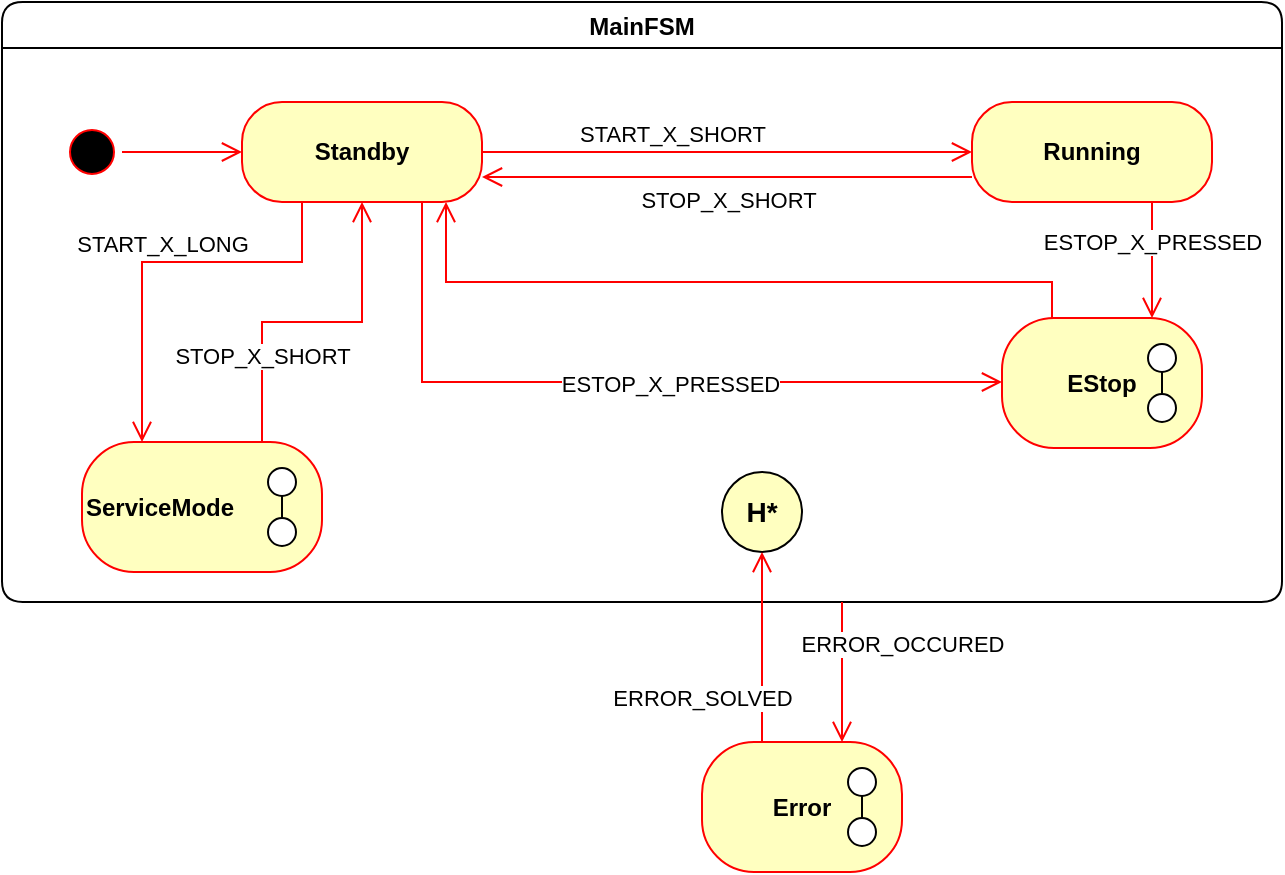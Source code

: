 <mxfile version="20.8.16" type="device" pages="5"><diagram name="main" id="9BBptgbxjqZ7xIuFdk_F"><mxGraphModel dx="988" dy="573" grid="1" gridSize="10" guides="1" tooltips="1" connect="1" arrows="1" fold="1" page="1" pageScale="1" pageWidth="827" pageHeight="1169" math="0" shadow="0"><root><mxCell id="0"/><mxCell id="1" parent="0"/><mxCell id="zGU2goThE1gWJ3c4T70y-29" value="MainFSM" style="swimlane;rounded=1;" parent="1" vertex="1"><mxGeometry x="120" y="150" width="640" height="300" as="geometry"><mxRectangle x="120" y="150" width="90" height="30" as="alternateBounds"/></mxGeometry></mxCell><mxCell id="zGU2goThE1gWJ3c4T70y-30" value="H*" style="ellipse;whiteSpace=wrap;html=1;aspect=fixed;rounded=1;fillColor=#FFFFC0;fontStyle=1;fontSize=14;" parent="zGU2goThE1gWJ3c4T70y-29" vertex="1"><mxGeometry x="360" y="235" width="40" height="40" as="geometry"/></mxCell><mxCell id="zGU2goThE1gWJ3c4T70y-13" value="Running" style="rounded=1;whiteSpace=wrap;html=1;arcSize=40;fontColor=#000000;fillColor=#ffffc0;strokeColor=#ff0000;fontStyle=1" parent="zGU2goThE1gWJ3c4T70y-29" vertex="1"><mxGeometry x="485" y="50" width="120" height="50" as="geometry"/></mxCell><mxCell id="zGU2goThE1gWJ3c4T70y-20" value="ESTOP_X_PRESSED" style="edgeStyle=orthogonalEdgeStyle;html=1;verticalAlign=bottom;endArrow=open;endSize=8;strokeColor=#ff0000;rounded=0;entryX=0.75;entryY=0;entryDx=0;entryDy=0;exitX=0.75;exitY=1;exitDx=0;exitDy=0;" parent="zGU2goThE1gWJ3c4T70y-29" source="zGU2goThE1gWJ3c4T70y-13" target="zGU2goThE1gWJ3c4T70y-42" edge="1"><mxGeometry x="0.005" relative="1" as="geometry"><mxPoint x="570" y="160" as="targetPoint"/><mxPoint x="490" y="160" as="sourcePoint"/><Array as="points"/><mxPoint as="offset"/></mxGeometry></mxCell><mxCell id="zGU2goThE1gWJ3c4T70y-37" value="ServiceMode" style="rounded=1;whiteSpace=wrap;html=1;arcSize=40;fontColor=#000000;fillColor=#ffffc0;strokeColor=#ff0000;fontStyle=1;align=left;" parent="zGU2goThE1gWJ3c4T70y-29" vertex="1"><mxGeometry x="40" y="220" width="120" height="65" as="geometry"/></mxCell><mxCell id="zGU2goThE1gWJ3c4T70y-36" value="" style="group" parent="zGU2goThE1gWJ3c4T70y-29" vertex="1" connectable="0"><mxGeometry x="130" y="225" width="20" height="55" as="geometry"/></mxCell><mxCell id="zGU2goThE1gWJ3c4T70y-34" value="" style="ellipse;whiteSpace=wrap;html=1;aspect=fixed;rounded=1;fontSize=14;fillColor=#FFFFFF;" parent="zGU2goThE1gWJ3c4T70y-36" vertex="1"><mxGeometry x="3" y="33" width="14" height="14" as="geometry"/></mxCell><mxCell id="zGU2goThE1gWJ3c4T70y-33" value="" style="ellipse;whiteSpace=wrap;html=1;aspect=fixed;rounded=1;fontSize=14;fillColor=#FFFFFF;" parent="zGU2goThE1gWJ3c4T70y-36" vertex="1"><mxGeometry x="3" y="8" width="14" height="14" as="geometry"/></mxCell><mxCell id="zGU2goThE1gWJ3c4T70y-35" style="edgeStyle=orthogonalEdgeStyle;rounded=0;orthogonalLoop=1;jettySize=auto;html=1;exitX=0.5;exitY=1;exitDx=0;exitDy=0;entryX=0.5;entryY=0;entryDx=0;entryDy=0;strokeColor=#000000;fontSize=14;endArrow=none;endFill=0;" parent="zGU2goThE1gWJ3c4T70y-36" source="zGU2goThE1gWJ3c4T70y-33" target="zGU2goThE1gWJ3c4T70y-34" edge="1"><mxGeometry relative="1" as="geometry"/></mxCell><mxCell id="zGU2goThE1gWJ3c4T70y-42" value="EStop" style="rounded=1;whiteSpace=wrap;html=1;arcSize=40;fontColor=#000000;fillColor=#ffffc0;strokeColor=#ff0000;fontStyle=1;align=center;" parent="zGU2goThE1gWJ3c4T70y-29" vertex="1"><mxGeometry x="500" y="158" width="100" height="65" as="geometry"/></mxCell><mxCell id="zGU2goThE1gWJ3c4T70y-38" value="" style="group" parent="zGU2goThE1gWJ3c4T70y-29" vertex="1" connectable="0"><mxGeometry x="570" y="163" width="20" height="55" as="geometry"/></mxCell><mxCell id="zGU2goThE1gWJ3c4T70y-39" value="" style="ellipse;whiteSpace=wrap;html=1;aspect=fixed;rounded=1;fontSize=14;fillColor=#FFFFFF;" parent="zGU2goThE1gWJ3c4T70y-38" vertex="1"><mxGeometry x="3" y="33" width="14" height="14" as="geometry"/></mxCell><mxCell id="zGU2goThE1gWJ3c4T70y-40" value="" style="ellipse;whiteSpace=wrap;html=1;aspect=fixed;rounded=1;fontSize=14;fillColor=#FFFFFF;" parent="zGU2goThE1gWJ3c4T70y-38" vertex="1"><mxGeometry x="3" y="8" width="14" height="14" as="geometry"/></mxCell><mxCell id="zGU2goThE1gWJ3c4T70y-41" style="edgeStyle=orthogonalEdgeStyle;rounded=0;orthogonalLoop=1;jettySize=auto;html=1;exitX=0.5;exitY=1;exitDx=0;exitDy=0;entryX=0.5;entryY=0;entryDx=0;entryDy=0;strokeColor=#000000;fontSize=14;endArrow=none;endFill=0;" parent="zGU2goThE1gWJ3c4T70y-38" source="zGU2goThE1gWJ3c4T70y-40" target="zGU2goThE1gWJ3c4T70y-39" edge="1"><mxGeometry relative="1" as="geometry"/></mxCell><mxCell id="zGU2goThE1gWJ3c4T70y-1" value="" style="ellipse;html=1;shape=startState;fillColor=#000000;strokeColor=#ff0000;" parent="zGU2goThE1gWJ3c4T70y-29" vertex="1"><mxGeometry x="30" y="60" width="30" height="30" as="geometry"/></mxCell><mxCell id="zGU2goThE1gWJ3c4T70y-2" value="" style="edgeStyle=orthogonalEdgeStyle;html=1;verticalAlign=bottom;endArrow=open;endSize=8;strokeColor=#ff0000;rounded=0;entryX=0;entryY=0.5;entryDx=0;entryDy=0;" parent="1" source="zGU2goThE1gWJ3c4T70y-1" target="zGU2goThE1gWJ3c4T70y-9" edge="1"><mxGeometry relative="1" as="geometry"><mxPoint x="280" y="220" as="targetPoint"/><mxPoint x="200" y="225" as="sourcePoint"/><Array as="points"/></mxGeometry></mxCell><mxCell id="zGU2goThE1gWJ3c4T70y-9" value="Standby" style="rounded=1;whiteSpace=wrap;html=1;arcSize=40;fontColor=#000000;fillColor=#ffffc0;strokeColor=#ff0000;fontStyle=1" parent="1" vertex="1"><mxGeometry x="240" y="200" width="120" height="50" as="geometry"/></mxCell><mxCell id="zGU2goThE1gWJ3c4T70y-15" value="START_X_SHORT" style="edgeStyle=orthogonalEdgeStyle;html=1;verticalAlign=bottom;endArrow=open;endSize=8;strokeColor=#ff0000;rounded=0;entryX=0;entryY=0.5;entryDx=0;entryDy=0;exitX=1;exitY=0.5;exitDx=0;exitDy=0;" parent="1" source="zGU2goThE1gWJ3c4T70y-9" target="zGU2goThE1gWJ3c4T70y-13" edge="1"><mxGeometry x="-0.223" relative="1" as="geometry"><mxPoint x="250" y="230" as="targetPoint"/><mxPoint x="380" y="250" as="sourcePoint"/><Array as="points"/><mxPoint as="offset"/></mxGeometry></mxCell><mxCell id="zGU2goThE1gWJ3c4T70y-16" value="STOP_X_SHORT" style="edgeStyle=orthogonalEdgeStyle;html=1;verticalAlign=bottom;endArrow=open;endSize=8;strokeColor=#ff0000;rounded=0;entryX=1;entryY=0.75;entryDx=0;entryDy=0;exitX=0;exitY=0.75;exitDx=0;exitDy=0;" parent="1" source="zGU2goThE1gWJ3c4T70y-13" target="zGU2goThE1gWJ3c4T70y-9" edge="1"><mxGeometry y="20" relative="1" as="geometry"><mxPoint x="490" y="280" as="targetPoint"/><mxPoint x="370" y="280" as="sourcePoint"/><Array as="points"/><mxPoint as="offset"/></mxGeometry></mxCell><mxCell id="zGU2goThE1gWJ3c4T70y-19" value="ERROR_OCCURED" style="edgeStyle=orthogonalEdgeStyle;html=1;verticalAlign=bottom;endArrow=open;endSize=8;strokeColor=#ff0000;rounded=0;entryX=0.5;entryY=0;entryDx=0;entryDy=0;" parent="1" edge="1"><mxGeometry x="-0.143" y="30" relative="1" as="geometry"><mxPoint x="540" y="520" as="targetPoint"/><mxPoint x="540" y="450" as="sourcePoint"/><Array as="points"/><mxPoint as="offset"/></mxGeometry></mxCell><mxCell id="zGU2goThE1gWJ3c4T70y-21" value="" style="edgeStyle=orthogonalEdgeStyle;html=1;verticalAlign=bottom;endArrow=open;endSize=8;strokeColor=#ff0000;rounded=0;exitX=0.25;exitY=0;exitDx=0;exitDy=0;" parent="1" source="zGU2goThE1gWJ3c4T70y-42" edge="1"><mxGeometry relative="1" as="geometry"><mxPoint x="342" y="250" as="targetPoint"/><mxPoint x="650" y="310" as="sourcePoint"/><Array as="points"><mxPoint x="645" y="290"/><mxPoint x="342" y="290"/></Array></mxGeometry></mxCell><mxCell id="zGU2goThE1gWJ3c4T70y-24" value="START_X_LONG" style="edgeStyle=orthogonalEdgeStyle;html=1;verticalAlign=bottom;endArrow=open;endSize=8;strokeColor=#ff0000;rounded=0;entryX=0.25;entryY=0;entryDx=0;entryDy=0;exitX=0.25;exitY=1;exitDx=0;exitDy=0;" parent="1" source="zGU2goThE1gWJ3c4T70y-9" target="zGU2goThE1gWJ3c4T70y-37" edge="1"><mxGeometry relative="1" as="geometry"><mxPoint x="190" y="360" as="targetPoint"/><mxPoint x="520" y="250" as="sourcePoint"/><Array as="points"><mxPoint x="270" y="280"/><mxPoint x="190" y="280"/></Array><mxPoint as="offset"/></mxGeometry></mxCell><mxCell id="zGU2goThE1gWJ3c4T70y-25" value="STOP_X_SHORT" style="edgeStyle=orthogonalEdgeStyle;html=1;verticalAlign=bottom;endArrow=open;endSize=8;strokeColor=#ff0000;rounded=0;entryX=0.5;entryY=1;entryDx=0;entryDy=0;exitX=0.75;exitY=0;exitDx=0;exitDy=0;" parent="1" source="zGU2goThE1gWJ3c4T70y-37" target="zGU2goThE1gWJ3c4T70y-9" edge="1"><mxGeometry x="-0.6" relative="1" as="geometry"><mxPoint x="310.0" y="370" as="targetPoint"/><mxPoint x="270" y="360" as="sourcePoint"/><Array as="points"/><mxPoint as="offset"/></mxGeometry></mxCell><mxCell id="zGU2goThE1gWJ3c4T70y-31" value="ERROR_SOLVED" style="edgeStyle=orthogonalEdgeStyle;html=1;verticalAlign=bottom;endArrow=open;endSize=8;strokeColor=#ff0000;rounded=0;entryX=0.5;entryY=1;entryDx=0;entryDy=0;exitX=0.25;exitY=0;exitDx=0;exitDy=0;" parent="1" target="zGU2goThE1gWJ3c4T70y-30" edge="1"><mxGeometry x="-0.715" y="30" relative="1" as="geometry"><mxPoint x="740" y="380" as="targetPoint"/><mxPoint x="500" y="520" as="sourcePoint"/><Array as="points"><mxPoint x="500" y="430"/><mxPoint x="500" y="430"/></Array><mxPoint as="offset"/></mxGeometry></mxCell><mxCell id="zGU2goThE1gWJ3c4T70y-32" value="ESTOP_X_PRESSED" style="edgeStyle=orthogonalEdgeStyle;html=1;verticalAlign=bottom;endArrow=open;endSize=8;strokeColor=#ff0000;rounded=0;entryX=0;entryY=0.5;entryDx=0;entryDy=0;exitX=0.75;exitY=1;exitDx=0;exitDy=0;" parent="1" source="zGU2goThE1gWJ3c4T70y-9" target="zGU2goThE1gWJ3c4T70y-42" edge="1"><mxGeometry x="0.125" y="-10" relative="1" as="geometry"><mxPoint x="610" y="340" as="targetPoint"/><mxPoint x="400" y="380" as="sourcePoint"/><Array as="points"><mxPoint x="330" y="340"/><mxPoint x="620" y="340"/></Array><mxPoint as="offset"/></mxGeometry></mxCell><mxCell id="zGU2goThE1gWJ3c4T70y-43" value="Error" style="rounded=1;whiteSpace=wrap;html=1;arcSize=40;fontColor=#000000;fillColor=#ffffc0;strokeColor=#ff0000;fontStyle=1;align=center;" parent="1" vertex="1"><mxGeometry x="470" y="520" width="100" height="65" as="geometry"/></mxCell><mxCell id="zGU2goThE1gWJ3c4T70y-44" value="" style="group" parent="1" vertex="1" connectable="0"><mxGeometry x="540" y="525" width="20" height="55" as="geometry"/></mxCell><mxCell id="zGU2goThE1gWJ3c4T70y-45" value="" style="ellipse;whiteSpace=wrap;html=1;aspect=fixed;rounded=1;fontSize=14;fillColor=#FFFFFF;" parent="zGU2goThE1gWJ3c4T70y-44" vertex="1"><mxGeometry x="3" y="33" width="14" height="14" as="geometry"/></mxCell><mxCell id="zGU2goThE1gWJ3c4T70y-46" value="" style="ellipse;whiteSpace=wrap;html=1;aspect=fixed;rounded=1;fontSize=14;fillColor=#FFFFFF;" parent="zGU2goThE1gWJ3c4T70y-44" vertex="1"><mxGeometry x="3" y="8" width="14" height="14" as="geometry"/></mxCell><mxCell id="zGU2goThE1gWJ3c4T70y-47" style="edgeStyle=orthogonalEdgeStyle;rounded=0;orthogonalLoop=1;jettySize=auto;html=1;exitX=0.5;exitY=1;exitDx=0;exitDy=0;entryX=0.5;entryY=0;entryDx=0;entryDy=0;strokeColor=#000000;fontSize=14;endArrow=none;endFill=0;" parent="zGU2goThE1gWJ3c4T70y-44" source="zGU2goThE1gWJ3c4T70y-46" target="zGU2goThE1gWJ3c4T70y-45" edge="1"><mxGeometry relative="1" as="geometry"/></mxCell></root></mxGraphModel></diagram><diagram id="QllDfX1K9tjjs9wqF1pc" name="motor"><mxGraphModel dx="2074" dy="1204" grid="1" gridSize="10" guides="1" tooltips="1" connect="1" arrows="1" fold="1" page="1" pageScale="1" pageWidth="827" pageHeight="1169" math="0" shadow="0"><root><mxCell id="0"/><mxCell id="1" parent="0"/><mxCell id="At9viTftD_6Yw0bHEOXi-9" value="MotorFSM" style="swimlane;rounded=1;fillColor=none;startSize=23;" parent="1" vertex="1"><mxGeometry x="120" y="150" width="800" height="300" as="geometry"><mxRectangle x="120" y="150" width="90" height="30" as="alternateBounds"/></mxGeometry></mxCell><mxCell id="At9viTftD_6Yw0bHEOXi-23" value="" style="ellipse;html=1;shape=startState;fillColor=#000000;strokeColor=#ff0000;" parent="At9viTftD_6Yw0bHEOXi-9" vertex="1"><mxGeometry x="30" y="60" width="30" height="30" as="geometry"/></mxCell><mxCell id="At9viTftD_6Yw0bHEOXi-31" value="Stopped" style="swimlane;fontStyle=1;align=center;verticalAlign=middle;childLayout=stackLayout;horizontal=1;startSize=30;horizontalStack=0;resizeParent=0;resizeLast=1;container=0;fontColor=#000000;collapsible=0;rounded=1;arcSize=30;strokeColor=#ff0000;fillColor=#ffffc0;swimlaneFillColor=#ffffc0;dropTarget=0;" parent="At9viTftD_6Yw0bHEOXi-9" vertex="1"><mxGeometry x="120" y="45" width="160" height="85" as="geometry"/></mxCell><mxCell id="At9viTftD_6Yw0bHEOXi-32" value="&lt;div style=&quot;&quot;&gt;&lt;span style=&quot;background-color: initial;&quot;&gt;entry / stopMotor()&lt;/span&gt;&lt;/div&gt;exit /" style="text;html=1;strokeColor=none;fillColor=none;align=left;verticalAlign=top;spacingLeft=4;spacingRight=4;whiteSpace=wrap;overflow=hidden;rotatable=0;fontColor=#000000;" parent="At9viTftD_6Yw0bHEOXi-31" vertex="1"><mxGeometry y="30" width="160" height="55" as="geometry"/></mxCell><mxCell id="At9viTftD_6Yw0bHEOXi-33" value="(stop == false &amp;amp;&amp;amp; slow == false &amp;amp;&amp;amp; right == true)" style="edgeStyle=orthogonalEdgeStyle;html=1;verticalAlign=bottom;endArrow=open;endSize=8;strokeColor=#ff0000;rounded=0;entryX=0;entryY=0;entryDx=0;entryDy=0;" parent="At9viTftD_6Yw0bHEOXi-9" target="At9viTftD_6Yw0bHEOXi-35" edge="1"><mxGeometry relative="1" as="geometry"><mxPoint x="260" y="170" as="targetPoint"/><mxPoint x="280" y="75" as="sourcePoint"/><Array as="points"><mxPoint x="430" y="75"/><mxPoint x="430" y="75"/></Array></mxGeometry></mxCell><mxCell id="At9viTftD_6Yw0bHEOXi-1" value="" style="edgeStyle=orthogonalEdgeStyle;html=1;verticalAlign=bottom;endArrow=open;endSize=8;strokeColor=#ff0000;rounded=0;entryX=0;entryY=0;entryDx=0;entryDy=0;" parent="At9viTftD_6Yw0bHEOXi-9" source="At9viTftD_6Yw0bHEOXi-23" target="At9viTftD_6Yw0bHEOXi-32" edge="1"><mxGeometry relative="1" as="geometry"><mxPoint x="120" y="75" as="targetPoint"/><mxPoint x="80" y="75" as="sourcePoint"/><Array as="points"><mxPoint x="110" y="75"/><mxPoint x="110" y="75"/></Array></mxGeometry></mxCell><mxCell id="At9viTftD_6Yw0bHEOXi-37" value="RightSlow" style="swimlane;fontStyle=1;align=center;verticalAlign=middle;childLayout=stackLayout;horizontal=1;startSize=30;horizontalStack=0;resizeParent=0;resizeLast=1;container=0;fontColor=#000000;collapsible=0;rounded=1;arcSize=30;strokeColor=#ff0000;fillColor=#ffffc0;swimlaneFillColor=#ffffc0;dropTarget=0;" parent="At9viTftD_6Yw0bHEOXi-9" vertex="1"><mxGeometry x="340" y="170" width="190" height="85" as="geometry"/></mxCell><mxCell id="At9viTftD_6Yw0bHEOXi-38" value="entry / motorRightSlow()&lt;br&gt;exit /" style="text;html=1;strokeColor=none;fillColor=none;align=left;verticalAlign=top;spacingLeft=4;spacingRight=4;whiteSpace=wrap;overflow=hidden;rotatable=0;fontColor=#000000;" parent="At9viTftD_6Yw0bHEOXi-37" vertex="1"><mxGeometry y="30" width="190" height="55" as="geometry"/></mxCell><mxCell id="At9viTftD_6Yw0bHEOXi-41" value="(stop == false &amp;amp;&amp;amp; &lt;br&gt;slow == true &amp;amp;&amp;amp; &lt;br&gt;right == true)" style="edgeStyle=orthogonalEdgeStyle;html=1;verticalAlign=bottom;endArrow=open;endSize=8;strokeColor=#ff0000;rounded=0;entryX=0;entryY=0;entryDx=0;entryDy=0;exitX=0.75;exitY=1;exitDx=0;exitDy=0;" parent="At9viTftD_6Yw0bHEOXi-9" source="At9viTftD_6Yw0bHEOXi-32" target="At9viTftD_6Yw0bHEOXi-38" edge="1"><mxGeometry x="-0.294" relative="1" as="geometry"><mxPoint x="560.0" y="149.58" as="targetPoint"/><mxPoint x="240" y="149.58" as="sourcePoint"/><Array as="points"><mxPoint x="240" y="200"/></Array><mxPoint as="offset"/></mxGeometry></mxCell><mxCell id="At9viTftD_6Yw0bHEOXi-42" value="(stop == true)" style="edgeStyle=orthogonalEdgeStyle;html=1;verticalAlign=bottom;endArrow=open;endSize=8;strokeColor=#ff0000;rounded=0;entryX=0.25;entryY=1;entryDx=0;entryDy=0;exitX=0;exitY=0.5;exitDx=0;exitDy=0;" parent="At9viTftD_6Yw0bHEOXi-9" source="At9viTftD_6Yw0bHEOXi-38" target="At9viTftD_6Yw0bHEOXi-32" edge="1"><mxGeometry x="-0.352" y="22" relative="1" as="geometry"><mxPoint x="752.5" y="140" as="targetPoint"/><mxPoint x="540" y="237.5" as="sourcePoint"/><Array as="points"><mxPoint x="300" y="228"/><mxPoint x="160" y="228"/></Array><mxPoint as="offset"/></mxGeometry></mxCell><mxCell id="At9viTftD_6Yw0bHEOXi-34" value="RightFast" style="swimlane;fontStyle=1;align=center;verticalAlign=middle;childLayout=stackLayout;horizontal=1;startSize=30;horizontalStack=0;resizeParent=0;resizeLast=1;container=0;fontColor=#000000;collapsible=0;rounded=1;arcSize=30;strokeColor=#ff0000;fillColor=#ffffc0;swimlaneFillColor=#ffffc0;dropTarget=0;" parent="1" vertex="1"><mxGeometry x="720" y="195" width="190" height="85" as="geometry"/></mxCell><mxCell id="At9viTftD_6Yw0bHEOXi-35" value="entry / motorRightFast()&lt;br&gt;exit /" style="text;html=1;strokeColor=none;fillColor=none;align=left;verticalAlign=top;spacingLeft=4;spacingRight=4;whiteSpace=wrap;overflow=hidden;rotatable=0;fontColor=#000000;" parent="At9viTftD_6Yw0bHEOXi-34" vertex="1"><mxGeometry y="30" width="190" height="55" as="geometry"/></mxCell><mxCell id="At9viTftD_6Yw0bHEOXi-36" value="(stop == true)" style="edgeStyle=orthogonalEdgeStyle;html=1;verticalAlign=bottom;endArrow=open;endSize=8;strokeColor=#ff0000;rounded=0;entryX=1;entryY=0.5;entryDx=0;entryDy=0;exitX=0;exitY=0.5;exitDx=0;exitDy=0;" parent="1" source="At9viTftD_6Yw0bHEOXi-35" target="At9viTftD_6Yw0bHEOXi-32" edge="1"><mxGeometry relative="1" as="geometry"><mxPoint x="560.0" y="320" as="targetPoint"/><mxPoint x="400" y="320" as="sourcePoint"/><Array as="points"><mxPoint x="480" y="253"/><mxPoint x="480" y="253"/></Array></mxGeometry></mxCell><mxCell id="At9viTftD_6Yw0bHEOXi-39" value="(stop == false &amp;amp;&amp;amp; slow == true &amp;amp;&amp;amp; &lt;br&gt;right == true)" style="edgeStyle=orthogonalEdgeStyle;html=1;verticalAlign=bottom;endArrow=open;endSize=8;strokeColor=#ff0000;rounded=0;entryX=1;entryY=0;entryDx=0;entryDy=0;exitX=0.25;exitY=1;exitDx=0;exitDy=0;" parent="1" source="At9viTftD_6Yw0bHEOXi-35" target="At9viTftD_6Yw0bHEOXi-38" edge="1"><mxGeometry x="-0.467" y="-17" relative="1" as="geometry"><mxPoint x="410" y="262.5" as="targetPoint"/><mxPoint x="730" y="262.5" as="sourcePoint"/><Array as="points"><mxPoint x="768" y="350"/></Array><mxPoint as="offset"/></mxGeometry></mxCell><mxCell id="At9viTftD_6Yw0bHEOXi-40" value="(stop == false &amp;amp;&amp;amp; slow == false &amp;amp;&amp;amp; right == true)" style="edgeStyle=orthogonalEdgeStyle;html=1;verticalAlign=bottom;endArrow=open;endSize=8;strokeColor=#ff0000;rounded=0;entryX=0.75;entryY=1;entryDx=0;entryDy=0;exitX=1;exitY=0.5;exitDx=0;exitDy=0;" parent="1" source="At9viTftD_6Yw0bHEOXi-38" target="At9viTftD_6Yw0bHEOXi-35" edge="1"><mxGeometry x="-0.098" y="-22" relative="1" as="geometry"><mxPoint x="740" y="440" as="targetPoint"/><mxPoint x="857.5" y="370" as="sourcePoint"/><Array as="points"><mxPoint x="858" y="378"/><mxPoint x="863" y="378"/></Array><mxPoint as="offset"/></mxGeometry></mxCell><mxCell id="Z-nrUpfUwHJtx0alLLF2-1" value="MotorFSM" style="swimlane;rounded=1;fillColor=none;startSize=23;" parent="1" vertex="1"><mxGeometry x="120" y="520" width="940" height="300" as="geometry"><mxRectangle x="120" y="150" width="90" height="30" as="alternateBounds"/></mxGeometry></mxCell><mxCell id="Z-nrUpfUwHJtx0alLLF2-2" value="" style="ellipse;html=1;shape=startState;fillColor=#000000;strokeColor=#ff0000;" parent="Z-nrUpfUwHJtx0alLLF2-1" vertex="1"><mxGeometry x="30" y="60" width="30" height="30" as="geometry"/></mxCell><mxCell id="Z-nrUpfUwHJtx0alLLF2-3" value="Standby" style="swimlane;fontStyle=1;align=center;verticalAlign=middle;childLayout=stackLayout;horizontal=1;startSize=30;horizontalStack=0;resizeParent=0;resizeLast=1;container=0;fontColor=#000000;collapsible=0;rounded=1;arcSize=30;strokeColor=#ff0000;fillColor=#ffffc0;swimlaneFillColor=#ffffc0;dropTarget=0;" parent="Z-nrUpfUwHJtx0alLLF2-1" vertex="1"><mxGeometry x="120" y="45" width="160" height="85" as="geometry"/></mxCell><mxCell id="Z-nrUpfUwHJtx0alLLF2-4" value="&lt;div style=&quot;&quot;&gt;&lt;span style=&quot;background-color: initial;&quot;&gt;entry / motorStop()&lt;/span&gt;&lt;/div&gt;exit /" style="text;html=1;strokeColor=none;fillColor=none;align=left;verticalAlign=top;spacingLeft=4;spacingRight=4;whiteSpace=wrap;overflow=hidden;rotatable=0;fontColor=#000000;" parent="Z-nrUpfUwHJtx0alLLF2-3" vertex="1"><mxGeometry y="30" width="160" height="55" as="geometry"/></mxCell><mxCell id="Z-nrUpfUwHJtx0alLLF2-6" value="" style="edgeStyle=orthogonalEdgeStyle;html=1;verticalAlign=bottom;endArrow=open;endSize=8;strokeColor=#ff0000;rounded=0;entryX=0;entryY=0;entryDx=0;entryDy=0;" parent="Z-nrUpfUwHJtx0alLLF2-1" source="Z-nrUpfUwHJtx0alLLF2-2" target="Z-nrUpfUwHJtx0alLLF2-4" edge="1"><mxGeometry relative="1" as="geometry"><mxPoint x="120" y="75" as="targetPoint"/><mxPoint x="80" y="75" as="sourcePoint"/><Array as="points"><mxPoint x="110" y="75"/><mxPoint x="110" y="75"/></Array></mxGeometry></mxCell><mxCell id="Z-nrUpfUwHJtx0alLLF2-7" value="RightSlow" style="swimlane;fontStyle=1;align=center;verticalAlign=middle;childLayout=stackLayout;horizontal=1;startSize=30;horizontalStack=0;resizeParent=0;resizeLast=1;container=0;fontColor=#000000;collapsible=0;rounded=1;arcSize=30;strokeColor=#ff0000;fillColor=#ffffc0;swimlaneFillColor=#ffffc0;dropTarget=0;" parent="Z-nrUpfUwHJtx0alLLF2-1" vertex="1"><mxGeometry x="410" y="170" width="190" height="85" as="geometry"/></mxCell><mxCell id="Z-nrUpfUwHJtx0alLLF2-8" value="entry / motorRightSlow()&lt;br&gt;exit /" style="text;html=1;strokeColor=none;fillColor=none;align=left;verticalAlign=top;spacingLeft=4;spacingRight=4;whiteSpace=wrap;overflow=hidden;rotatable=0;fontColor=#000000;" parent="Z-nrUpfUwHJtx0alLLF2-7" vertex="1"><mxGeometry y="30" width="190" height="55" as="geometry"/></mxCell><mxCell id="Z-nrUpfUwHJtx0alLLF2-20" value="Ready" style="swimlane;fontStyle=1;align=center;verticalAlign=middle;childLayout=stackLayout;horizontal=1;startSize=30;horizontalStack=0;resizeParent=0;resizeLast=1;container=0;fontColor=#000000;collapsible=0;rounded=1;arcSize=30;strokeColor=#ff0000;fillColor=#ffffc0;swimlaneFillColor=#ffffc0;dropTarget=0;" parent="Z-nrUpfUwHJtx0alLLF2-1" vertex="1"><mxGeometry x="410" y="45" width="190" height="85" as="geometry"/></mxCell><mxCell id="Z-nrUpfUwHJtx0alLLF2-21" value="entry / motorStop()&lt;br&gt;exit /" style="text;html=1;strokeColor=none;fillColor=none;align=left;verticalAlign=top;spacingLeft=4;spacingRight=4;whiteSpace=wrap;overflow=hidden;rotatable=0;fontColor=#000000;" parent="Z-nrUpfUwHJtx0alLLF2-20" vertex="1"><mxGeometry y="30" width="190" height="55" as="geometry"/></mxCell><mxCell id="Z-nrUpfUwHJtx0alLLF2-11" value="RightFast" style="swimlane;fontStyle=1;align=center;verticalAlign=middle;childLayout=stackLayout;horizontal=1;startSize=30;horizontalStack=0;resizeParent=0;resizeLast=1;container=0;fontColor=#000000;collapsible=0;rounded=1;arcSize=30;strokeColor=#ff0000;fillColor=#ffffc0;swimlaneFillColor=#ffffc0;dropTarget=0;" parent="Z-nrUpfUwHJtx0alLLF2-1" vertex="1"><mxGeometry x="730" y="45" width="190" height="85" as="geometry"/></mxCell><mxCell id="Z-nrUpfUwHJtx0alLLF2-12" value="entry / motorRightFast()&lt;br&gt;exit /" style="text;html=1;strokeColor=none;fillColor=none;align=left;verticalAlign=top;spacingLeft=4;spacingRight=4;whiteSpace=wrap;overflow=hidden;rotatable=0;fontColor=#000000;" parent="Z-nrUpfUwHJtx0alLLF2-11" vertex="1"><mxGeometry y="30" width="190" height="55" as="geometry"/></mxCell><mxCell id="Z-nrUpfUwHJtx0alLLF2-14" value="HM_X_WP_DETECTED" style="edgeStyle=orthogonalEdgeStyle;html=1;verticalAlign=bottom;endArrow=open;endSize=8;strokeColor=#ff0000;rounded=0;entryX=1;entryY=0;entryDx=0;entryDy=0;exitX=0.25;exitY=1;exitDx=0;exitDy=0;" parent="Z-nrUpfUwHJtx0alLLF2-1" source="Z-nrUpfUwHJtx0alLLF2-12" target="Z-nrUpfUwHJtx0alLLF2-8" edge="1"><mxGeometry x="0.273" relative="1" as="geometry"><mxPoint x="290" y="112.5" as="targetPoint"/><mxPoint x="610" y="112.5" as="sourcePoint"/><Array as="points"><mxPoint x="778" y="200"/></Array><mxPoint as="offset"/></mxGeometry></mxCell><mxCell id="Z-nrUpfUwHJtx0alLLF2-15" value="HM_X_TYPE_X" style="edgeStyle=orthogonalEdgeStyle;html=1;verticalAlign=bottom;endArrow=open;endSize=8;strokeColor=#ff0000;rounded=0;entryX=0.75;entryY=1;entryDx=0;entryDy=0;exitX=1;exitY=0.5;exitDx=0;exitDy=0;" parent="Z-nrUpfUwHJtx0alLLF2-1" source="Z-nrUpfUwHJtx0alLLF2-8" target="Z-nrUpfUwHJtx0alLLF2-12" edge="1"><mxGeometry x="-0.514" y="-23" relative="1" as="geometry"><mxPoint x="620" y="290" as="targetPoint"/><mxPoint x="737.5" y="220" as="sourcePoint"/><Array as="points"><mxPoint x="738" y="228"/><mxPoint x="743" y="228"/></Array><mxPoint as="offset"/></mxGeometry></mxCell><mxCell id="Z-nrUpfUwHJtx0alLLF2-22" value="MODE_RUNNING" style="edgeStyle=orthogonalEdgeStyle;html=1;verticalAlign=bottom;endArrow=open;endSize=8;strokeColor=#ff0000;rounded=0;entryX=0;entryY=0;entryDx=0;entryDy=0;exitX=1;exitY=0;exitDx=0;exitDy=0;" parent="Z-nrUpfUwHJtx0alLLF2-1" source="Z-nrUpfUwHJtx0alLLF2-4" target="Z-nrUpfUwHJtx0alLLF2-21" edge="1"><mxGeometry relative="1" as="geometry"><mxPoint x="505" y="370" as="targetPoint"/><mxPoint x="505" y="310" as="sourcePoint"/><Array as="points"><mxPoint x="370" y="75"/><mxPoint x="370" y="75"/></Array><mxPoint as="offset"/></mxGeometry></mxCell><mxCell id="Z-nrUpfUwHJtx0alLLF2-23" value="MODE_STANDBY" style="edgeStyle=orthogonalEdgeStyle;html=1;verticalAlign=bottom;endArrow=open;endSize=8;strokeColor=#ff0000;rounded=0;entryX=1;entryY=0.5;entryDx=0;entryDy=0;exitX=0;exitY=0.5;exitDx=0;exitDy=0;" parent="Z-nrUpfUwHJtx0alLLF2-1" source="Z-nrUpfUwHJtx0alLLF2-21" target="Z-nrUpfUwHJtx0alLLF2-4" edge="1"><mxGeometry y="18" relative="1" as="geometry"><mxPoint x="540.0" y="160" as="targetPoint"/><mxPoint x="380" y="160" as="sourcePoint"/><Array as="points"/><mxPoint as="offset"/></mxGeometry></mxCell><mxCell id="Z-nrUpfUwHJtx0alLLF2-24" value="FBMX_OCCUPIED" style="edgeStyle=orthogonalEdgeStyle;html=1;verticalAlign=bottom;endArrow=open;endSize=8;strokeColor=#ff0000;rounded=0;entryX=0;entryY=0;entryDx=0;entryDy=0;exitX=1;exitY=0;exitDx=0;exitDy=0;" parent="Z-nrUpfUwHJtx0alLLF2-1" source="Z-nrUpfUwHJtx0alLLF2-21" target="Z-nrUpfUwHJtx0alLLF2-12" edge="1"><mxGeometry x="-0.077" relative="1" as="geometry"><mxPoint x="790.0" y="170" as="targetPoint"/><mxPoint x="630" y="170" as="sourcePoint"/><Array as="points"><mxPoint x="730" y="75"/></Array><mxPoint as="offset"/></mxGeometry></mxCell><mxCell id="Z-nrUpfUwHJtx0alLLF2-25" value="FBMX_FREE" style="edgeStyle=orthogonalEdgeStyle;html=1;verticalAlign=bottom;endArrow=open;endSize=8;strokeColor=#ff0000;rounded=0;entryX=1;entryY=0.5;entryDx=0;entryDy=0;exitX=0;exitY=0.5;exitDx=0;exitDy=0;" parent="Z-nrUpfUwHJtx0alLLF2-1" source="Z-nrUpfUwHJtx0alLLF2-12" target="Z-nrUpfUwHJtx0alLLF2-21" edge="1"><mxGeometry x="-0.077" y="18" relative="1" as="geometry"><mxPoint x="780.0" y="170" as="targetPoint"/><mxPoint x="620" y="170" as="sourcePoint"/><Array as="points"><mxPoint x="730" y="103"/><mxPoint x="730" y="103"/></Array><mxPoint as="offset"/></mxGeometry></mxCell><mxCell id="NIm4viSGHaEsy-3yISOH-2" value="H*" style="ellipse;whiteSpace=wrap;html=1;aspect=fixed;rounded=1;fillColor=#FFFFC0;fontStyle=1;fontSize=14;" parent="Z-nrUpfUwHJtx0alLLF2-1" vertex="1"><mxGeometry x="86" y="230" width="40" height="40" as="geometry"/></mxCell><mxCell id="Z-nrUpfUwHJtx0alLLF2-16" value="EmergencyHalt" style="swimlane;fontStyle=1;align=center;verticalAlign=middle;childLayout=stackLayout;horizontal=1;startSize=30;horizontalStack=0;resizeParent=0;resizeLast=1;container=0;fontColor=#000000;collapsible=0;rounded=1;arcSize=30;strokeColor=#ff0000;fillColor=#ffffc0;swimlaneFillColor=#ffffc0;dropTarget=0;" parent="1" vertex="1"><mxGeometry x="640" y="880" width="190" height="85" as="geometry"/></mxCell><mxCell id="Z-nrUpfUwHJtx0alLLF2-17" value="entry / motorStop()&lt;br&gt;exit /" style="text;html=1;strokeColor=none;fillColor=none;align=left;verticalAlign=top;spacingLeft=4;spacingRight=4;whiteSpace=wrap;overflow=hidden;rotatable=0;fontColor=#000000;" parent="Z-nrUpfUwHJtx0alLLF2-16" vertex="1"><mxGeometry y="30" width="190" height="55" as="geometry"/></mxCell><mxCell id="Z-nrUpfUwHJtx0alLLF2-18" value="MODE_EMERGENCY" style="edgeStyle=orthogonalEdgeStyle;html=1;verticalAlign=bottom;endArrow=open;endSize=8;strokeColor=#ff0000;rounded=0;entryX=0.5;entryY=0;entryDx=0;entryDy=0;" parent="1" target="Z-nrUpfUwHJtx0alLLF2-16" edge="1"><mxGeometry x="0.333" relative="1" as="geometry"><mxPoint x="300" y="1000" as="targetPoint"/><mxPoint x="735" y="820" as="sourcePoint"/><Array as="points"><mxPoint x="735" y="860"/><mxPoint x="735" y="860"/></Array><mxPoint as="offset"/></mxGeometry></mxCell><mxCell id="Z-nrUpfUwHJtx0alLLF2-19" value="MODE_STANDBY" style="edgeStyle=orthogonalEdgeStyle;html=1;verticalAlign=bottom;endArrow=open;endSize=8;strokeColor=#ff0000;rounded=0;exitX=0;exitY=0.25;exitDx=0;exitDy=0;" parent="1" source="Z-nrUpfUwHJtx0alLLF2-17" edge="1"><mxGeometry relative="1" as="geometry"><mxPoint x="560" y="820" as="targetPoint"/><mxPoint x="590" y="950" as="sourcePoint"/><Array as="points"><mxPoint x="560" y="924"/></Array></mxGeometry></mxCell><mxCell id="NIm4viSGHaEsy-3yISOH-1" value="ERROR_OCCURED" style="edgeStyle=orthogonalEdgeStyle;html=1;verticalAlign=bottom;endArrow=open;endSize=8;strokeColor=#ff0000;rounded=0;entryX=0.75;entryY=0;entryDx=0;entryDy=0;" parent="1" target="NIm4viSGHaEsy-3yISOH-9" edge="1"><mxGeometry x="0.339" y="28" relative="1" as="geometry"><mxPoint x="878" y="975" as="targetPoint"/><mxPoint x="321" y="820" as="sourcePoint"/><Array as="points"/><mxPoint as="offset"/></mxGeometry></mxCell><mxCell id="NIm4viSGHaEsy-3yISOH-3" value="ERROR_SOLVED" style="edgeStyle=orthogonalEdgeStyle;html=1;verticalAlign=bottom;endArrow=open;endSize=8;strokeColor=#ff0000;rounded=0;exitX=0.25;exitY=0;exitDx=0;exitDy=0;entryX=0.5;entryY=1;entryDx=0;entryDy=0;" parent="1" source="NIm4viSGHaEsy-3yISOH-9" target="NIm4viSGHaEsy-3yISOH-2" edge="1"><mxGeometry x="-0.401" y="8" relative="1" as="geometry"><mxPoint x="238" y="810" as="targetPoint"/><mxPoint x="838" y="975" as="sourcePoint"/><Array as="points"><mxPoint x="226" y="885"/><mxPoint x="226" y="790"/></Array><mxPoint as="offset"/></mxGeometry></mxCell><mxCell id="NIm4viSGHaEsy-3yISOH-9" value="ErrorHalt" style="swimlane;fontStyle=1;align=center;verticalAlign=middle;childLayout=stackLayout;horizontal=1;startSize=30;horizontalStack=0;resizeParent=0;resizeLast=1;container=0;fontColor=#000000;collapsible=0;rounded=1;arcSize=30;strokeColor=#ff0000;fillColor=#ffffc0;swimlaneFillColor=#ffffc0;dropTarget=0;" parent="1" vertex="1"><mxGeometry x="178" y="880" width="190" height="85" as="geometry"/></mxCell><mxCell id="NIm4viSGHaEsy-3yISOH-10" value="entry / motorStop()&lt;br&gt;exit /" style="text;html=1;strokeColor=none;fillColor=none;align=left;verticalAlign=top;spacingLeft=4;spacingRight=4;whiteSpace=wrap;overflow=hidden;rotatable=0;fontColor=#000000;" parent="NIm4viSGHaEsy-3yISOH-9" vertex="1"><mxGeometry y="30" width="190" height="55" as="geometry"/></mxCell></root></mxGraphModel></diagram><diagram id="MBHLJN8OKPfu2FncaC5H" name="estopp"><mxGraphModel dx="1430" dy="830" grid="1" gridSize="10" guides="1" tooltips="1" connect="1" arrows="1" fold="1" page="1" pageScale="1" pageWidth="827" pageHeight="1169" math="0" shadow="0"><root><mxCell id="0"/><mxCell id="1" parent="0"/><mxCell id="TPXfKYQTeiBvo_vZP91i-1" value="&lt;font face=&quot;Verdana&quot; style=&quot;font-size: 17px&quot;&gt;EStoppFSM&lt;/font&gt;" style="swimlane;html=1;fontStyle=1;align=center;verticalAlign=middle;childLayout=stackLayout;horizontal=1;startSize=30;horizontalStack=0;resizeParent=0;resizeLast=1;container=0;fontColor=#000000;collapsible=0;rounded=1;arcSize=30;strokeColor=#000000;swimlaneFillColor=#FFFFFF;dropTarget=0;fillColor=#FFFFFF;strokeWidth=2;" parent="1" vertex="1"><mxGeometry x="260" y="250" width="930" height="330" as="geometry"/></mxCell><mxCell id="TPXfKYQTeiBvo_vZP91i-2" value="" style="edgeStyle=orthogonalEdgeStyle;html=1;verticalAlign=bottom;endArrow=open;endSize=8;strokeColor=#000000;" parent="1" edge="1"><mxGeometry relative="1" as="geometry"><mxPoint x="260" y="439.13" as="targetPoint"/><mxPoint x="30.0" y="439.13" as="sourcePoint"/><Array as="points"><mxPoint x="41" y="439.13"/></Array></mxGeometry></mxCell><mxCell id="TPXfKYQTeiBvo_vZP91i-3" value="&lt;span style=&quot;color: rgba(0 , 0 , 0 , 0) ; font-family: monospace ; font-size: 0px&quot;&gt;%3CmxGraphModel%3E%3Croot%3E%3CmxCell%20id%3D%220%22%2F%3E%3CmxCell%20id%3D%221%22%20parent%3D%220%22%2F%3E%3CmxCell%20id%3D%222%22%20value%3D%22EVNT_HW_E-STOPP_PRESSED%22%20style%3D%22edgeLabel%3Bhtml%3D1%3Balign%3Dcenter%3BverticalAlign%3Dmiddle%3Bresizable%3D0%3Bpoints%3D%5B%5D%3B%22%20vertex%3D%221%22%20connectable%3D%220%22%20parent%3D%221%22%3E%3CmxGeometry%20x%3D%22260.235%22%20y%3D%22573.0%22%20as%3D%22geometry%22%2F%3E%3C%2FmxCell%3E%3C%2Froot%3E%3C%2FmxGraphModel%3E&lt;/span&gt;" style="text;html=1;align=center;verticalAlign=middle;resizable=0;points=[];autosize=1;strokeColor=none;" parent="1" vertex="1"><mxGeometry x="120" y="420" width="20" height="20" as="geometry"/></mxCell><mxCell id="TPXfKYQTeiBvo_vZP91i-4" value="&lt;b style=&quot;border-color: var(--border-color); font-family: Verdana;&quot;&gt;ESTOP_X_PRESSED&lt;/b&gt;&amp;nbsp;/ estop[X]=true&lt;font face=&quot;Verdana&quot;&gt;&lt;br&gt;&lt;/font&gt;" style="edgeLabel;html=1;align=center;verticalAlign=middle;resizable=0;points=[];" parent="1" vertex="1" connectable="0"><mxGeometry x="139.995" y="423.82" as="geometry"/></mxCell><mxCell id="TPXfKYQTeiBvo_vZP91i-5" value="" style="edgeStyle=orthogonalEdgeStyle;rounded=0;orthogonalLoop=1;jettySize=auto;html=1;fillColor=#f8cecc;strokeColor=#000000;entryX=0;entryY=0.25;entryDx=0;entryDy=0;exitX=1;exitY=0.25;exitDx=0;exitDy=0;" parent="1" source="TPXfKYQTeiBvo_vZP91i-7" target="TPXfKYQTeiBvo_vZP91i-13" edge="1"><mxGeometry relative="1" as="geometry"><mxPoint x="620" y="400" as="sourcePoint"/><mxPoint x="850" y="380" as="targetPoint"/><Array as="points"><mxPoint x="600" y="408"/></Array></mxGeometry></mxCell><mxCell id="TPXfKYQTeiBvo_vZP91i-6" style="edgeStyle=orthogonalEdgeStyle;rounded=0;orthogonalLoop=1;jettySize=auto;html=1;exitX=0.75;exitY=0;exitDx=0;exitDy=0;entryX=0.25;entryY=0;entryDx=0;entryDy=0;" parent="1" source="TPXfKYQTeiBvo_vZP91i-7" edge="1" target="TPXfKYQTeiBvo_vZP91i-7"><mxGeometry relative="1" as="geometry"><mxPoint x="480" y="370" as="targetPoint"/><Array as="points"><mxPoint x="558" y="330"/><mxPoint x="473" y="330"/><mxPoint x="473" y="370"/></Array></mxGeometry></mxCell><mxCell id="TPXfKYQTeiBvo_vZP91i-7" value="Stop" style="swimlane;html=1;fontStyle=1;align=center;verticalAlign=middle;childLayout=stackLayout;horizontal=1;startSize=30;horizontalStack=0;resizeParent=0;resizeLast=1;container=0;fontColor=#000000;collapsible=0;rounded=1;arcSize=30;strokeColor=#ff0000;fillColor=#ffffc0;swimlaneFillColor=#ffffc0;dropTarget=0;" parent="1" vertex="1"><mxGeometry x="430" y="370" width="170" height="119" as="geometry"/></mxCell><mxCell id="TPXfKYQTeiBvo_vZP91i-8" value="" style="ellipse;html=1;shape=startState;fillColor=#000000;strokeColor=none;" parent="1" vertex="1"><mxGeometry x="294" y="423.82" width="30" height="30" as="geometry"/></mxCell><mxCell id="TPXfKYQTeiBvo_vZP91i-9" value="" style="edgeStyle=orthogonalEdgeStyle;html=1;verticalAlign=bottom;endArrow=open;endSize=8;strokeColor=#000000;" parent="1" source="TPXfKYQTeiBvo_vZP91i-8" edge="1"><mxGeometry relative="1" as="geometry"><mxPoint x="430" y="439" as="targetPoint"/></mxGeometry></mxCell><mxCell id="TPXfKYQTeiBvo_vZP91i-10" value="&lt;span style=&quot;color: rgba(0 , 0 , 0 , 0) ; font-family: monospace ; font-size: 0px&quot;&gt;%3CmxGraphModel%3E%3Croot%3E%3CmxCell%20id%3D%220%22%2F%3E%3CmxCell%20id%3D%221%22%20parent%3D%220%22%2F%3E%3CmxCell%20id%3D%222%22%20value%3D%22EVNT_HW_E-STOPP_PRESSED%22%20style%3D%22edgeLabel%3Bhtml%3D1%3Balign%3Dcenter%3BverticalAlign%3Dmiddle%3Bresizable%3D0%3Bpoints%3D%5B%5D%3B%22%20vertex%3D%221%22%20connectable%3D%220%22%20parent%3D%221%22%3E%3CmxGeometry%20x%3D%22260.235%22%20y%3D%22573.0%22%20as%3D%22geometry%22%2F%3E%3C%2FmxCell%3E%3C%2Froot%3E%3C%2FmxGraphModel%3E&lt;/span&gt;" style="text;html=1;align=center;verticalAlign=middle;resizable=0;points=[];autosize=1;strokeColor=none;" parent="1" vertex="1"><mxGeometry x="1179" y="419.82" width="20" height="20" as="geometry"/></mxCell><mxCell id="TPXfKYQTeiBvo_vZP91i-11" value="" style="ellipse;html=1;shape=endState;fillColor=#000000;strokeColor=#000000;" parent="1" vertex="1"><mxGeometry x="1135" y="480" width="30" height="30" as="geometry"/></mxCell><mxCell id="TPXfKYQTeiBvo_vZP91i-12" style="edgeStyle=orthogonalEdgeStyle;rounded=0;orthogonalLoop=1;jettySize=auto;html=1;strokeColor=#000000;entryX=0.5;entryY=0;entryDx=0;entryDy=0;" parent="1" source="TPXfKYQTeiBvo_vZP91i-13" target="TPXfKYQTeiBvo_vZP91i-11" edge="1"><mxGeometry relative="1" as="geometry"><mxPoint x="1252.5" y="496" as="targetPoint"/></mxGeometry></mxCell><mxCell id="TPXfKYQTeiBvo_vZP91i-13" value="Unlocked" style="swimlane;html=1;fontStyle=1;align=center;verticalAlign=middle;childLayout=stackLayout;horizontal=1;startSize=30;horizontalStack=0;resizeParent=0;resizeLast=1;container=0;fontColor=#000000;collapsible=0;rounded=1;arcSize=30;strokeColor=#ff0000;fillColor=#ffffc0;swimlaneFillColor=#ffffc0;dropTarget=0;" parent="1" vertex="1"><mxGeometry x="865" y="381.32" width="170" height="107" as="geometry"/></mxCell><mxCell id="TPXfKYQTeiBvo_vZP91i-14" value="when released / reset[M]=false; reset[S]=false" style="text;html=1;align=center;verticalAlign=middle;resizable=0;points=[];autosize=1;strokeColor=none;" parent="1" vertex="1"><mxGeometry x="595" y="370.0" width="270" height="30" as="geometry"/></mxCell><mxCell id="TPXfKYQTeiBvo_vZP91i-15" value="when resetted" style="text;html=1;align=center;verticalAlign=middle;resizable=0;points=[];autosize=1;strokeColor=none;" parent="1" vertex="1"><mxGeometry x="1050" y="405.0" width="100" height="30" as="geometry"/></mxCell><mxCell id="TPXfKYQTeiBvo_vZP91i-16" value="entry / allOff()&lt;br&gt;released = !estop[M] &lt;br&gt;&lt;span style=&quot;white-space: pre;&quot;&gt;&#9;&lt;/span&gt;&lt;span style=&quot;white-space: pre;&quot;&gt;&#9;&lt;/span&gt;&amp;nbsp; &amp;amp;&amp;amp; !estop[S]" style="text;html=1;align=left;verticalAlign=middle;resizable=0;points=[];autosize=1;strokeColor=none;" parent="1" vertex="1"><mxGeometry x="430" y="400" width="150" height="60" as="geometry"/></mxCell><mxCell id="TPXfKYQTeiBvo_vZP91i-17" style="edgeStyle=orthogonalEdgeStyle;rounded=0;orthogonalLoop=1;jettySize=auto;html=1;strokeColor=#000000;exitX=0;exitY=0.75;exitDx=0;exitDy=0;entryX=1;entryY=0.75;entryDx=0;entryDy=0;" parent="1" source="TPXfKYQTeiBvo_vZP91i-13" target="TPXfKYQTeiBvo_vZP91i-7" edge="1"><mxGeometry relative="1" as="geometry"><mxPoint x="840" y="470" as="sourcePoint"/><mxPoint x="600" y="470" as="targetPoint"/><Array as="points"><mxPoint x="865" y="459"/></Array></mxGeometry></mxCell><mxCell id="TPXfKYQTeiBvo_vZP91i-18" value="&lt;b style=&quot;border-color: var(--border-color); font-family: Verdana; font-size: 11px; background-color: rgb(255, 255, 255);&quot;&gt;ESTOP_X_PRESSED&lt;/b&gt;&amp;nbsp;/ estop[X]=true" style="text;html=1;align=center;verticalAlign=middle;resizable=0;points=[];autosize=1;strokeColor=none;" parent="1" vertex="1"><mxGeometry x="615" y="435" width="230" height="30" as="geometry"/></mxCell><mxCell id="TPXfKYQTeiBvo_vZP91i-19" value="entry / resetted = reset[M] &lt;br&gt;&lt;span style=&quot;white-space: pre;&quot;&gt;&#9;&lt;/span&gt;&lt;span style=&quot;white-space: pre;&quot;&gt;&#9;&lt;/span&gt;&lt;span style=&quot;white-space: pre;&quot;&gt;&#9;&lt;/span&gt;&amp;nbsp; &amp;nbsp; &amp;amp;&amp;amp; reset[S]" style="text;html=1;align=left;verticalAlign=middle;resizable=0;points=[];autosize=1;strokeColor=none;" parent="1" vertex="1"><mxGeometry x="865" y="413.82" width="180" height="40" as="geometry"/></mxCell><mxCell id="TPXfKYQTeiBvo_vZP91i-21" value="" style="edgeStyle=orthogonalEdgeStyle;rounded=0;orthogonalLoop=1;jettySize=auto;html=1;fillColor=#f8cecc;strokeColor=#000000;exitX=0.25;exitY=1;exitDx=0;exitDy=0;entryX=0.75;entryY=1;entryDx=0;entryDy=0;" parent="1" source="TPXfKYQTeiBvo_vZP91i-7" target="TPXfKYQTeiBvo_vZP91i-7" edge="1"><mxGeometry relative="1" as="geometry"><mxPoint x="610" y="417.25" as="sourcePoint"/><mxPoint x="472.5" y="610" as="targetPoint"/><Array as="points"><mxPoint x="472" y="530"/><mxPoint x="558" y="530"/></Array></mxGeometry></mxCell><mxCell id="TPXfKYQTeiBvo_vZP91i-23" value="&lt;b&gt;ESTOP_X_RELEASED&lt;/b&gt;&lt;br&gt;/ estop[X]=false" style="text;html=1;align=center;verticalAlign=middle;resizable=0;points=[];autosize=1;strokeColor=none;" parent="1" vertex="1"><mxGeometry x="440" y="530" width="150" height="40" as="geometry"/></mxCell><mxCell id="TPXfKYQTeiBvo_vZP91i-28" value="&lt;b style=&quot;border-color: var(--border-color); font-family: Verdana; font-size: 11px; background-color: rgb(255, 255, 255);&quot;&gt;ESTOP_X_PRESSED&lt;/b&gt;&lt;span style=&quot;border-color: var(--border-color); font-family: Verdana; font-size: 11px; background-color: rgb(255, 255, 255);&quot;&gt;&amp;nbsp;/ estop[X]=true&lt;/span&gt;" style="text;html=1;align=center;verticalAlign=middle;resizable=0;points=[];autosize=1;strokeColor=none;fillColor=none;" parent="1" vertex="1"><mxGeometry x="414" y="305" width="240" height="30" as="geometry"/></mxCell><mxCell id="vjS1iwwZdkTLCiztDkQr-3" value="X: Platzhalter für Systemtyp (M=Master, S=Slave)" style="text;html=1;strokeColor=none;fillColor=none;align=left;verticalAlign=middle;whiteSpace=wrap;rounded=0;fontSize=14;fontStyle=1" vertex="1" parent="1"><mxGeometry x="279" y="200" width="201" height="40" as="geometry"/></mxCell><mxCell id="vjS1iwwZdkTLCiztDkQr-5" style="edgeStyle=orthogonalEdgeStyle;rounded=0;orthogonalLoop=1;jettySize=auto;html=1;exitX=0.75;exitY=0;exitDx=0;exitDy=0;entryX=0.25;entryY=0;entryDx=0;entryDy=0;" edge="1" parent="1" source="TPXfKYQTeiBvo_vZP91i-13" target="TPXfKYQTeiBvo_vZP91i-13"><mxGeometry relative="1" as="geometry"><mxPoint x="482.5" y="380" as="targetPoint"/><Array as="points"><mxPoint x="992" y="340"/><mxPoint x="908" y="340"/><mxPoint x="908" y="381"/></Array><mxPoint x="567.5" y="380" as="sourcePoint"/></mxGeometry></mxCell><mxCell id="vjS1iwwZdkTLCiztDkQr-8" value="&lt;b style=&quot;border-color: var(--border-color); font-family: Verdana; font-size: 11px; background-color: rgb(255, 255, 255);&quot;&gt;RESET_X_PRESSED&lt;/b&gt;&lt;span style=&quot;border-color: var(--border-color); font-family: Verdana; font-size: 11px; background-color: rgb(255, 255, 255);&quot;&gt;&amp;nbsp;/ reset[X]=true&lt;/span&gt;" style="text;html=1;align=center;verticalAlign=middle;resizable=0;points=[];autosize=1;strokeColor=none;fillColor=none;" vertex="1" parent="1"><mxGeometry x="832" y="315" width="230" height="30" as="geometry"/></mxCell></root></mxGraphModel></diagram><diagram id="dVWcZfwFJHcqeEnt2Z6f" name="error"><mxGraphModel dx="1430" dy="830" grid="1" gridSize="10" guides="1" tooltips="1" connect="1" arrows="1" fold="1" page="1" pageScale="1" pageWidth="827" pageHeight="1169" math="0" shadow="0"><root><mxCell id="0"/><mxCell id="1" parent="0"/><mxCell id="U5ZJ4xXBfAkojhUhUDUs-2" style="edgeStyle=orthogonalEdgeStyle;rounded=0;orthogonalLoop=1;jettySize=auto;html=1;entryX=1;entryY=0.5;entryDx=0;entryDy=0;" parent="1" source="U5ZJ4xXBfAkojhUhUDUs-3" target="U5ZJ4xXBfAkojhUhUDUs-41" edge="1"><mxGeometry relative="1" as="geometry"><Array as="points"><mxPoint x="875" y="780"/></Array></mxGeometry></mxCell><mxCell id="U5ZJ4xXBfAkojhUhUDUs-3" value="&lt;font style=&quot;font-size: 17px&quot; face=&quot;Verdana&quot;&gt;ErrorFSM&lt;/font&gt;" style="swimlane;html=1;fontStyle=1;align=center;verticalAlign=middle;childLayout=stackLayout;horizontal=1;startSize=30;horizontalStack=0;resizeParent=0;resizeLast=1;container=0;fontColor=#000000;collapsible=0;rounded=1;arcSize=30;strokeColor=#000000;swimlaneFillColor=none;dropTarget=0;swimlaneLine=1;shadow=0;glass=0;sketch=0;fillColor=default;strokeWidth=2;" parent="1" vertex="1"><mxGeometry x="250" y="80" width="1140" height="570" as="geometry"/></mxCell><mxCell id="U5ZJ4xXBfAkojhUhUDUs-4" value="" style="ellipse;html=1;shape=startState;fillColor=#000000;strokeColor=none;rounded=1;shadow=0;comic=0;labelBackgroundColor=none;fontFamily=Verdana;fontSize=12;fontColor=#000000;align=center;direction=south;" parent="1" vertex="1"><mxGeometry x="260" y="235" width="30" height="30" as="geometry"/></mxCell><mxCell id="U5ZJ4xXBfAkojhUhUDUs-5" style="edgeStyle=orthogonalEdgeStyle;html=1;labelBackgroundColor=none;endArrow=open;endSize=8;strokeColor=#000000;fontFamily=Verdana;fontSize=12;align=left;" parent="1" source="U5ZJ4xXBfAkojhUhUDUs-4" target="U5ZJ4xXBfAkojhUhUDUs-6" edge="1"><mxGeometry relative="1" as="geometry"><mxPoint x="430" y="150" as="targetPoint"/></mxGeometry></mxCell><mxCell id="U5ZJ4xXBfAkojhUhUDUs-6" value="Pending Unresigned" style="swimlane;html=1;fontStyle=1;align=center;verticalAlign=middle;childLayout=stackLayout;horizontal=1;startSize=30;horizontalStack=0;resizeParent=0;resizeLast=1;container=0;fontColor=#000000;collapsible=0;rounded=1;arcSize=30;strokeColor=#ff0000;fillColor=#ffffc0;swimlaneFillColor=#ffffc0;dropTarget=0;swimlaneLine=1;shadow=0;glass=0;sketch=0;" parent="1" vertex="1"><mxGeometry x="400" y="200" width="240" height="100" as="geometry"/></mxCell><mxCell id="U5ZJ4xXBfAkojhUhUDUs-7" value="&lt;font style=&quot;font-size: 13px&quot;&gt;entry / greenLampOff()&lt;br&gt;&amp;nbsp; &amp;nbsp; &amp;nbsp; &amp;nbsp; &amp;nbsp; &amp;nbsp;redLampFlashingFast()&lt;br&gt;&lt;/font&gt;" style="text;html=1;strokeColor=none;fillColor=none;align=left;verticalAlign=top;spacingLeft=4;spacingRight=4;whiteSpace=wrap;overflow=hidden;rotatable=0;fontColor=#000000;" parent="U5ZJ4xXBfAkojhUhUDUs-6" vertex="1"><mxGeometry y="30" width="240" height="70" as="geometry"/></mxCell><mxCell id="U5ZJ4xXBfAkojhUhUDUs-8" style="edgeStyle=orthogonalEdgeStyle;html=1;labelBackgroundColor=none;endArrow=open;endSize=8;strokeColor=#000000;fontFamily=Verdana;fontSize=12;align=left;" parent="1" source="U5ZJ4xXBfAkojhUhUDUs-6" target="U5ZJ4xXBfAkojhUhUDUs-11" edge="1"><mxGeometry relative="1" as="geometry"><mxPoint x="620" y="210" as="sourcePoint"/><mxPoint x="820" y="230" as="targetPoint"/><Array as="points"><mxPoint x="700" y="250"/><mxPoint x="700" y="250"/></Array></mxGeometry></mxCell><mxCell id="U5ZJ4xXBfAkojhUhUDUs-9" value="&lt;font style=&quot;font-size: 12px&quot; face=&quot;Verdana&quot;&gt;&lt;b&gt;RESET_PRESSED_SHORT&lt;/b&gt;&lt;/font&gt;" style="edgeLabel;html=1;align=center;verticalAlign=middle;resizable=0;points=[];" parent="U5ZJ4xXBfAkojhUhUDUs-8" vertex="1" connectable="0"><mxGeometry x="-0.195" y="4" relative="1" as="geometry"><mxPoint x="29" y="19" as="offset"/></mxGeometry></mxCell><mxCell id="U5ZJ4xXBfAkojhUhUDUs-10" value="Pending Resigned" style="swimlane;html=1;fontStyle=1;align=center;verticalAlign=middle;childLayout=stackLayout;horizontal=1;startSize=30;horizontalStack=0;resizeParent=0;resizeLast=1;container=0;fontColor=#000000;collapsible=0;rounded=1;arcSize=30;strokeColor=#ff0000;fillColor=#ffffc0;swimlaneFillColor=#ffffc0;dropTarget=0;" parent="1" vertex="1"><mxGeometry x="965" y="180" width="235" height="90" as="geometry"/></mxCell><mxCell id="U5ZJ4xXBfAkojhUhUDUs-11" value="entry / redLampOn()&lt;br&gt;entry/ print(&quot;Push the Start Button short&quot;)&lt;br&gt;exit /&amp;nbsp; &amp;nbsp;redLampOff()" style="text;html=1;strokeColor=none;fillColor=none;align=left;verticalAlign=top;spacingLeft=4;spacingRight=4;whiteSpace=wrap;overflow=hidden;rotatable=0;fontColor=#000000;" parent="U5ZJ4xXBfAkojhUhUDUs-10" vertex="1"><mxGeometry y="30" width="235" height="60" as="geometry"/></mxCell><mxCell id="B7CvrazLNiEPrIXJKzoi-1" value="entry / redLampOn()&lt;br&gt;entry/ print(&quot;Push the Start Button short&quot;)&lt;br&gt;exit /&amp;nbsp; &amp;nbsp;redLampOff()" style="text;html=1;strokeColor=none;fillColor=none;align=left;verticalAlign=top;spacingLeft=4;spacingRight=4;whiteSpace=wrap;overflow=hidden;rotatable=0;fontColor=#000000;" vertex="1" parent="U5ZJ4xXBfAkojhUhUDUs-10"><mxGeometry y="90" width="235" as="geometry"/></mxCell><mxCell id="U5ZJ4xXBfAkojhUhUDUs-13" style="edgeStyle=orthogonalEdgeStyle;rounded=0;orthogonalLoop=1;jettySize=auto;html=1;entryX=0.29;entryY=1.043;entryDx=0;entryDy=0;entryPerimeter=0;" parent="1" source="U5ZJ4xXBfAkojhUhUDUs-14" target="U5ZJ4xXBfAkojhUhUDUs-7" edge="1"><mxGeometry relative="1" as="geometry"><Array as="points"><mxPoint x="470" y="420"/><mxPoint x="470" y="420"/></Array></mxGeometry></mxCell><mxCell id="U5ZJ4xXBfAkojhUhUDUs-14" value="Solved Unresigned" style="swimlane;html=1;fontStyle=1;align=center;verticalAlign=middle;childLayout=stackLayout;horizontal=1;startSize=30;horizontalStack=0;resizeParent=0;resizeLast=1;container=0;fontColor=#000000;collapsible=0;rounded=1;arcSize=30;strokeColor=#ff0000;fillColor=#ffffc0;swimlaneFillColor=#ffffc0;dropTarget=0;swimlaneLine=1;shadow=0;glass=0;sketch=0;" parent="1" vertex="1"><mxGeometry x="400" y="445" width="240" height="85" as="geometry"/></mxCell><mxCell id="U5ZJ4xXBfAkojhUhUDUs-15" value="entry / redLampFlashingSlow()&lt;br&gt;entry/ print(&quot;Push the Reset Button short&quot;)&lt;br&gt;exit /&amp;nbsp; &amp;nbsp;redLampOff()&amp;nbsp; &amp;nbsp; &amp;nbsp; &amp;nbsp;&amp;nbsp;" style="text;html=1;strokeColor=none;fillColor=none;align=left;verticalAlign=top;spacingLeft=4;spacingRight=4;whiteSpace=wrap;overflow=hidden;rotatable=0;fontColor=#000000;" parent="U5ZJ4xXBfAkojhUhUDUs-14" vertex="1"><mxGeometry y="30" width="240" height="55" as="geometry"/></mxCell><mxCell id="U5ZJ4xXBfAkojhUhUDUs-16" style="edgeStyle=orthogonalEdgeStyle;html=1;labelBackgroundColor=none;endArrow=open;endSize=8;strokeColor=#000000;fontFamily=Verdana;fontSize=12;align=left;entryX=0.5;entryY=0;entryDx=0;entryDy=0;exitX=0.5;exitY=1;exitDx=0;exitDy=0;" parent="1" source="U5ZJ4xXBfAkojhUhUDUs-7" target="U5ZJ4xXBfAkojhUhUDUs-14" edge="1"><mxGeometry relative="1" as="geometry"><mxPoint x="350" y="260" as="sourcePoint"/><mxPoint x="410" y="260" as="targetPoint"/><Array as="points"><mxPoint x="520" y="300"/><mxPoint x="520" y="450"/></Array></mxGeometry></mxCell><mxCell id="U5ZJ4xXBfAkojhUhUDUs-17" value="&lt;font style=&quot;font-size: 12px&quot; face=&quot;Verdana&quot;&gt;&lt;b&gt;&lt;br&gt;&lt;/b&gt;&lt;/font&gt;" style="edgeLabel;html=1;align=center;verticalAlign=middle;resizable=0;points=[];" parent="U5ZJ4xXBfAkojhUhUDUs-16" vertex="1" connectable="0"><mxGeometry x="-0.21" y="-1" relative="1" as="geometry"><mxPoint x="123" y="-9" as="offset"/></mxGeometry></mxCell><mxCell id="U5ZJ4xXBfAkojhUhUDUs-18" style="edgeStyle=orthogonalEdgeStyle;rounded=0;orthogonalLoop=1;jettySize=auto;html=1;exitX=0.5;exitY=1;exitDx=0;exitDy=0;" parent="1" edge="1"><mxGeometry relative="1" as="geometry"><mxPoint x="555" y="700" as="sourcePoint"/><mxPoint x="555" y="700" as="targetPoint"/></mxGeometry></mxCell><mxCell id="U5ZJ4xXBfAkojhUhUDUs-23" value="&lt;b&gt;START_PRESSED_SHORT&lt;/b&gt;" style="edgeStyle=orthogonalEdgeStyle;rounded=0;orthogonalLoop=1;jettySize=auto;html=1;entryX=0.5;entryY=0;entryDx=0;entryDy=0;fontFamily=Verdana;fontSize=12;strokeColor=#000000;" parent="1" source="U5ZJ4xXBfAkojhUhUDUs-11" target="U5ZJ4xXBfAkojhUhUDUs-25" edge="1"><mxGeometry relative="1" as="geometry"><mxPoint x="1082.5" y="320" as="targetPoint"/></mxGeometry></mxCell><mxCell id="U5ZJ4xXBfAkojhUhUDUs-25" value="" style="ellipse;html=1;shape=endState;fillColor=#000000;strokeColor=#000000;fontFamily=Verdana;fontSize=12;" parent="1" vertex="1"><mxGeometry x="1067.5" y="485.5" width="30" height="30" as="geometry"/></mxCell><mxCell id="U5ZJ4xXBfAkojhUhUDUs-26" value="&lt;b style=&quot;border-color: var(--border-color);&quot;&gt;RESET_PRESSED_SHORT&lt;/b&gt;" style="edgeStyle=orthogonalEdgeStyle;rounded=0;orthogonalLoop=1;jettySize=auto;html=1;fontFamily=Verdana;fontSize=12;strokeColor=#000000;entryX=0;entryY=0.5;entryDx=0;entryDy=0;" parent="1" source="U5ZJ4xXBfAkojhUhUDUs-15" edge="1" target="U5ZJ4xXBfAkojhUhUDUs-25"><mxGeometry relative="1" as="geometry"><Array as="points"><mxPoint x="1030" y="500"/></Array><mxPoint x="1030" y="500" as="targetPoint"/></mxGeometry></mxCell><mxCell id="U5ZJ4xXBfAkojhUhUDUs-28" value="entry/ motorStop()&lt;br&gt;entry/ selfSolving=true;&lt;br&gt;&lt;span style=&quot;white-space: pre;&quot;&gt;&#9;&lt;/span&gt;&amp;nbsp; manSolving=true" style="text;html=1;align=left;verticalAlign=middle;resizable=0;points=[];autosize=1;strokeColor=none;fillColor=none;" parent="1" vertex="1"><mxGeometry x="260" y="110" width="150" height="60" as="geometry"/></mxCell><mxCell id="U5ZJ4xXBfAkojhUhUDUs-31" style="edgeStyle=orthogonalEdgeStyle;rounded=0;orthogonalLoop=1;jettySize=auto;html=1;entryX=1;entryY=0.25;entryDx=0;entryDy=0;" parent="1" source="U5ZJ4xXBfAkojhUhUDUs-11" target="U5ZJ4xXBfAkojhUhUDUs-6" edge="1"><mxGeometry relative="1" as="geometry"><Array as="points"><mxPoint x="810" y="225"/><mxPoint x="810" y="225"/></Array></mxGeometry></mxCell><mxCell id="U5ZJ4xXBfAkojhUhUDUs-32" value="&lt;span style=&quot;font-family: &amp;quot;verdana&amp;quot; ; font-weight: 700 ; background-color: rgb(255 , 255 , 255)&quot;&gt;ERROR_OCCURED&lt;/span&gt;" style="text;html=1;align=center;verticalAlign=middle;resizable=0;points=[];autosize=1;strokeColor=none;fillColor=none;" parent="1" vertex="1"><mxGeometry x="735" y="195" width="140" height="30" as="geometry"/></mxCell><mxCell id="U5ZJ4xXBfAkojhUhUDUs-33" value="&lt;span style=&quot;font-family: &amp;quot;verdana&amp;quot; ; font-weight: 700 ; background-color: rgb(255 , 255 , 255)&quot;&gt;ERROR_OCCURED&lt;/span&gt;&lt;font face=&quot;Verdana&quot;&gt;&lt;span style=&quot;font-weight: bold ; font-size: 11px&quot;&gt;&lt;font style=&quot;font-size: 12px&quot;&gt;&amp;nbsp;&lt;/font&gt;&lt;/span&gt;&lt;/font&gt;" style="text;html=1;align=center;verticalAlign=middle;resizable=0;points=[];autosize=1;strokeColor=none;fillColor=none;" parent="1" vertex="1"><mxGeometry x="325" y="355" width="150" height="30" as="geometry"/></mxCell><mxCell id="U5ZJ4xXBfAkojhUhUDUs-34" value="&lt;font face=&quot;Verdana&quot;&gt;&lt;b&gt;ERROR_SOLVED&lt;/b&gt;&lt;/font&gt;" style="text;html=1;align=center;verticalAlign=middle;resizable=0;points=[];autosize=1;strokeColor=none;fillColor=none;" parent="1" vertex="1"><mxGeometry x="520" y="375" width="130" height="30" as="geometry"/></mxCell><mxCell id="U5ZJ4xXBfAkojhUhUDUs-40" style="edgeStyle=orthogonalEdgeStyle;rounded=0;orthogonalLoop=1;jettySize=auto;html=1;entryX=0.5;entryY=1;entryDx=0;entryDy=0;fontSize=15;" parent="1" source="U5ZJ4xXBfAkojhUhUDUs-41" target="U5ZJ4xXBfAkojhUhUDUs-42" edge="1"><mxGeometry relative="1" as="geometry"/></mxCell><mxCell id="U5ZJ4xXBfAkojhUhUDUs-41" value="&lt;b&gt;E-StoppFSM&lt;/b&gt;" style="rounded=1;whiteSpace=wrap;html=1;arcSize=40;fontColor=#000000;fillColor=#ffffc0;strokeColor=#ff0000;shadow=0;glass=0;sketch=0;" parent="1" vertex="1"><mxGeometry x="730" y="750" width="125" height="60" as="geometry"/></mxCell><mxCell id="U5ZJ4xXBfAkojhUhUDUs-42" value="&lt;font style=&quot;font-size: 15px&quot;&gt;&lt;b&gt;H*&lt;/b&gt;&lt;/font&gt;" style="ellipse;whiteSpace=wrap;html=1;aspect=fixed;fillColor=#FFFFC0;strokeColor=#FF0000;" parent="1" vertex="1"><mxGeometry x="685" y="585" width="40" height="40" as="geometry"/></mxCell><mxCell id="U5ZJ4xXBfAkojhUhUDUs-43" style="edgeStyle=orthogonalEdgeStyle;rounded=0;orthogonalLoop=1;jettySize=auto;html=1;entryX=0.5;entryY=1;entryDx=0;entryDy=0;fontSize=15;endArrow=none;endFill=0;" parent="1" source="U5ZJ4xXBfAkojhUhUDUs-45" target="U5ZJ4xXBfAkojhUhUDUs-44" edge="1"><mxGeometry relative="1" as="geometry"/></mxCell><mxCell id="U5ZJ4xXBfAkojhUhUDUs-44" value="" style="ellipse;whiteSpace=wrap;html=1;aspect=fixed;" parent="1" vertex="1"><mxGeometry x="830" y="760" width="15" height="15" as="geometry"/></mxCell><mxCell id="U5ZJ4xXBfAkojhUhUDUs-45" value="" style="ellipse;whiteSpace=wrap;html=1;aspect=fixed;" parent="1" vertex="1"><mxGeometry x="830" y="790" width="15" height="15" as="geometry"/></mxCell><mxCell id="U5ZJ4xXBfAkojhUhUDUs-46" value="&lt;span style=&quot;color: rgb(0, 0, 0); font-family: verdana; font-size: 12px; font-style: normal; font-weight: 700; letter-spacing: normal; text-align: center; text-indent: 0px; text-transform: none; word-spacing: 0px; background-color: rgb(255, 255, 255); display: inline; float: none;&quot;&gt;ESTOP_X_PRESSED&lt;/span&gt;" style="text;whiteSpace=wrap;html=1;fontSize=12;" parent="1" vertex="1"><mxGeometry x="820" y="680" width="120" height="30" as="geometry"/></mxCell><mxCell id="B7CvrazLNiEPrIXJKzoi-2" style="edgeStyle=orthogonalEdgeStyle;html=1;labelBackgroundColor=none;endArrow=open;endSize=8;strokeColor=#000000;fontFamily=Verdana;fontSize=12;align=left;" edge="1" parent="1"><mxGeometry relative="1" as="geometry"><mxPoint x="250" y="249.66" as="targetPoint"/><mxPoint x="140" y="249.66" as="sourcePoint"/></mxGeometry></mxCell></root></mxGraphModel></diagram><diagram id="-DeEghA5fQ5Gg9FcZ6ZU" name="height"><mxGraphModel dx="1185" dy="688" grid="1" gridSize="10" guides="1" tooltips="1" connect="1" arrows="1" fold="1" page="1" pageScale="1" pageWidth="827" pageHeight="1169" math="0" shadow="0"><root><mxCell id="0"/><mxCell id="1" parent="0"/><mxCell id="rk6V-RYVs7dWorNxL_6G-1" value="&lt;font face=&quot;Verdana&quot; style=&quot;font-size: 17px&quot;&gt;HeightSensorFSM&lt;/font&gt;" style="swimlane;html=1;fontStyle=1;align=center;verticalAlign=middle;childLayout=stackLayout;horizontal=1;startSize=30;horizontalStack=0;resizeParent=0;resizeLast=1;container=0;fontColor=#000000;collapsible=0;rounded=1;arcSize=30;strokeColor=#000000;swimlaneFillColor=#FFFFFF;dropTarget=0;fillColor=#FFFFFF;strokeWidth=2;" parent="1" vertex="1"><mxGeometry x="80" y="80" width="520" height="280" as="geometry"/></mxCell><mxCell id="zp2sOp-gNq_USo4XBr-o-1" value="Idle" style="swimlane;fontStyle=1;align=center;verticalAlign=middle;childLayout=stackLayout;horizontal=1;startSize=30;horizontalStack=0;resizeParent=0;resizeLast=1;container=0;fontColor=#000000;collapsible=0;rounded=1;arcSize=30;strokeColor=#ff0000;fillColor=#ffffc0;swimlaneFillColor=#ffffc0;dropTarget=0;" parent="1" vertex="1"><mxGeometry x="180" y="130" width="160" height="60" as="geometry"/></mxCell><mxCell id="zp2sOp-gNq_USo4XBr-o-2" value="entry /&amp;nbsp;" style="text;html=1;strokeColor=none;fillColor=none;align=center;verticalAlign=middle;spacingLeft=4;spacingRight=4;whiteSpace=wrap;overflow=hidden;rotatable=0;fontColor=#000000;" parent="zp2sOp-gNq_USo4XBr-o-1" vertex="1"><mxGeometry y="30" width="160" height="30" as="geometry"/></mxCell><mxCell id="zp2sOp-gNq_USo4XBr-o-3" value="start()" style="edgeStyle=orthogonalEdgeStyle;html=1;verticalAlign=bottom;endArrow=open;endSize=8;strokeColor=#ff0000;rounded=0;" parent="1" source="zp2sOp-gNq_USo4XBr-o-1" target="zp2sOp-gNq_USo4XBr-o-7" edge="1"><mxGeometry relative="1" as="geometry"><mxPoint x="260" y="250" as="targetPoint"/><Array as="points"/></mxGeometry></mxCell><mxCell id="zp2sOp-gNq_USo4XBr-o-4" value="" style="ellipse;html=1;shape=startState;fillColor=#000000;strokeColor=#ff0000;" parent="1" vertex="1"><mxGeometry x="100" y="145" width="30" height="30" as="geometry"/></mxCell><mxCell id="zp2sOp-gNq_USo4XBr-o-5" value="" style="edgeStyle=orthogonalEdgeStyle;html=1;verticalAlign=bottom;endArrow=open;endSize=8;strokeColor=#ff0000;rounded=0;entryX=0;entryY=0;entryDx=0;entryDy=0;" parent="1" source="zp2sOp-gNq_USo4XBr-o-4" target="zp2sOp-gNq_USo4XBr-o-2" edge="1"><mxGeometry relative="1" as="geometry"><mxPoint x="75" y="240" as="targetPoint"/><Array as="points"><mxPoint x="160" y="160"/><mxPoint x="160" y="160"/></Array></mxGeometry></mxCell><mxCell id="zp2sOp-gNq_USo4XBr-o-7" value="WaitForWorkpiece" style="swimlane;fontStyle=1;align=center;verticalAlign=middle;childLayout=stackLayout;horizontal=1;startSize=30;horizontalStack=0;resizeParent=0;resizeLast=1;container=0;fontColor=#000000;collapsible=0;rounded=1;arcSize=30;strokeColor=#ff0000;fillColor=#ffffc0;swimlaneFillColor=#ffffc0;dropTarget=0;" parent="1" vertex="1"><mxGeometry x="415" y="130" width="160" height="60" as="geometry"/></mxCell><mxCell id="zp2sOp-gNq_USo4XBr-o-8" value="entry / receivingRoutine()" style="text;html=1;strokeColor=none;fillColor=none;align=center;verticalAlign=middle;spacingLeft=4;spacingRight=4;whiteSpace=wrap;overflow=hidden;rotatable=0;fontColor=#000000;" parent="zp2sOp-gNq_USo4XBr-o-7" vertex="1"><mxGeometry y="30" width="160" height="30" as="geometry"/></mxCell><mxCell id="zp2sOp-gNq_USo4XBr-o-11" value="DetermineType" style="swimlane;fontStyle=1;align=center;verticalAlign=middle;childLayout=stackLayout;horizontal=1;startSize=30;horizontalStack=0;resizeParent=0;resizeLast=1;container=0;fontColor=#000000;collapsible=0;rounded=1;arcSize=30;strokeColor=#ff0000;fillColor=#ffffc0;swimlaneFillColor=#ffffc0;dropTarget=0;" parent="1" vertex="1"><mxGeometry x="415" y="280" width="160" height="60" as="geometry"/></mxCell><mxCell id="zp2sOp-gNq_USo4XBr-o-12" value="exit / stop()" style="text;html=1;strokeColor=none;fillColor=none;align=center;verticalAlign=middle;spacingLeft=4;spacingRight=4;whiteSpace=wrap;overflow=hidden;rotatable=0;fontColor=#000000;" parent="zp2sOp-gNq_USo4XBr-o-11" vertex="1"><mxGeometry y="30" width="160" height="30" as="geometry"/></mxCell><mxCell id="zp2sOp-gNq_USo4XBr-o-13" value="HM_X_WP_DETECTED" style="edgeStyle=orthogonalEdgeStyle;rounded=0;orthogonalLoop=1;jettySize=auto;html=1;strokeColor=#FF0000;endArrow=open;endFill=0;" parent="1" source="zp2sOp-gNq_USo4XBr-o-7" target="zp2sOp-gNq_USo4XBr-o-11" edge="1"><mxGeometry relative="1" as="geometry"/></mxCell><mxCell id="zp2sOp-gNq_USo4XBr-o-14" value="HM_X_TYPE_X&lt;br&gt;/ sendEvent(HM_X_TYPE_X)" style="edgeStyle=orthogonalEdgeStyle;rounded=0;orthogonalLoop=1;jettySize=auto;html=1;strokeColor=#FF0000;endArrow=open;endFill=0;" parent="1" source="zp2sOp-gNq_USo4XBr-o-11" target="zp2sOp-gNq_USo4XBr-o-1" edge="1"><mxGeometry x="0.491" relative="1" as="geometry"><Array as="points"><mxPoint x="260" y="310"/></Array><mxPoint as="offset"/></mxGeometry></mxCell><mxCell id="rk6V-RYVs7dWorNxL_6G-2" value="stop()" style="edgeStyle=orthogonalEdgeStyle;html=1;verticalAlign=bottom;endArrow=open;endSize=8;strokeColor=#ff0000;rounded=0;" parent="1" edge="1"><mxGeometry x="0.04" y="20" relative="1" as="geometry"><mxPoint x="320" y="360" as="targetPoint"/><mxPoint x="385" y="360" as="sourcePoint"/><Array as="points"><mxPoint x="385" y="390"/><mxPoint x="320" y="390"/></Array><mxPoint as="offset"/></mxGeometry></mxCell></root></mxGraphModel></diagram></mxfile>